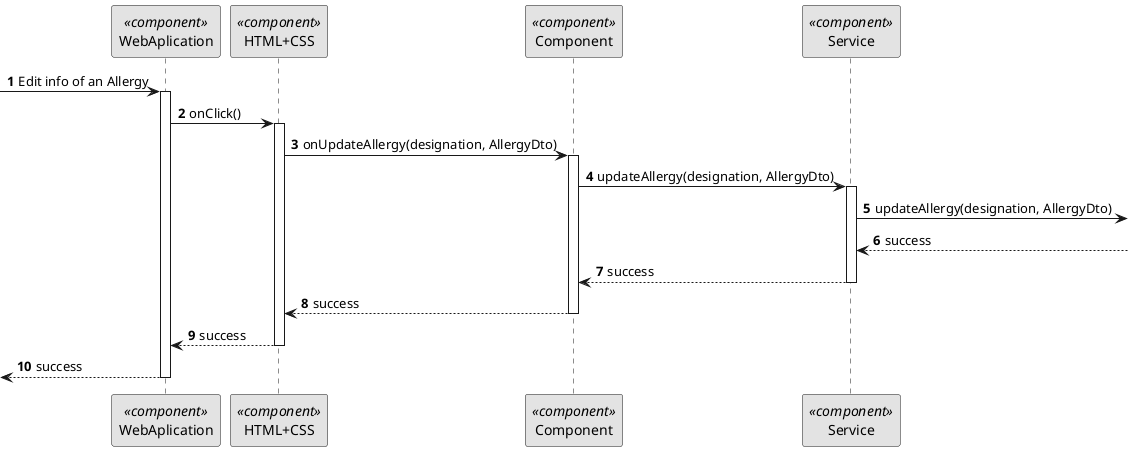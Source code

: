 @startuml 5.1.4
skinparam monochrome true
skinparam packageStyle rectangle
skinparam shadowing false

autonumber

participant "WebAplication" as FE <<component>>
participant "HTML+CSS" as HT <<component>>
participant "Component" as CM <<component>>
participant "Service" as SERV <<component>>



-> FE : Edit info of an Allergy
activate FE

 FE -> HT : onClick()
 activate HT

 HT -> CM : onUpdateAllergy(designation, AllergyDto)
activate CM
CM -> SERV : updateAllergy(designation, AllergyDto)
activate SERV
SERV ->: updateAllergy(designation, AllergyDto)


SERV <-- : success

SERV --> CM : success

deactivate SERV
CM --> HT: success

deactivate CM

HT --> FE : success
deactivate HT

<-- FE : success


deactivate FE




@enduml